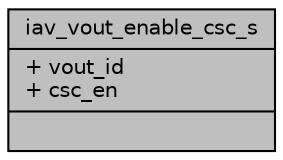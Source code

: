 digraph "iav_vout_enable_csc_s"
{
 // INTERACTIVE_SVG=YES
 // LATEX_PDF_SIZE
  bgcolor="transparent";
  edge [fontname="Helvetica",fontsize="10",labelfontname="Helvetica",labelfontsize="10"];
  node [fontname="Helvetica",fontsize="10",shape=record];
  Node1 [label="{iav_vout_enable_csc_s\n|+ vout_id\l+ csc_en\l|}",height=0.2,width=0.4,color="black", fillcolor="grey75", style="filled", fontcolor="black",tooltip=" "];
}
